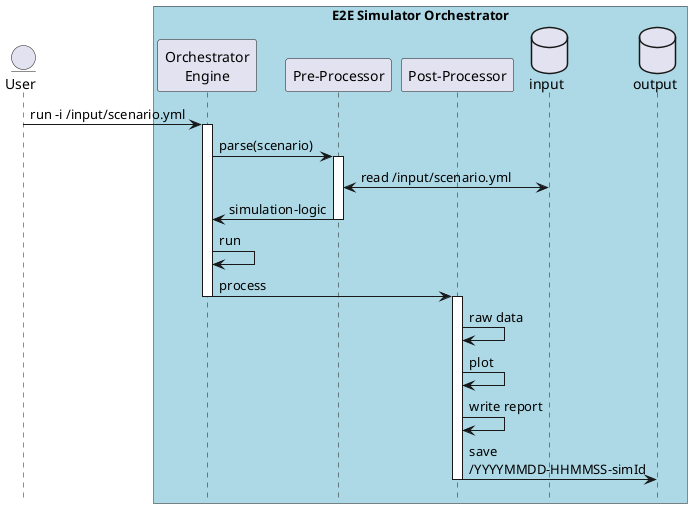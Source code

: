 @startuml
hide footbox
!pragma teoz true

entity "User" as u

box "E2E Simulator Orchestrator" #LightBlue
participant "Orchestrator\nEngine" as orch
participant "Pre-Processor" as pre
participant "Post-Processor" as pst
database input as in
database output as ou
end box

u -> orch: run -i /input/scenario.yml
activate orch
orch -> pre: parse(scenario)
activate pre
pre <-> in: read /input/scenario.yml
pre -> orch: simulation-logic
deactivate pre
orch -> orch: run
orch -> pst: process
deactivate orch
activate pst
pst -> pst: raw data
pst -> pst: plot
pst -> pst: write report
pst -> ou: save\n/YYYYMMDD-HHMMSS-simId
deactivate pst


@enduml